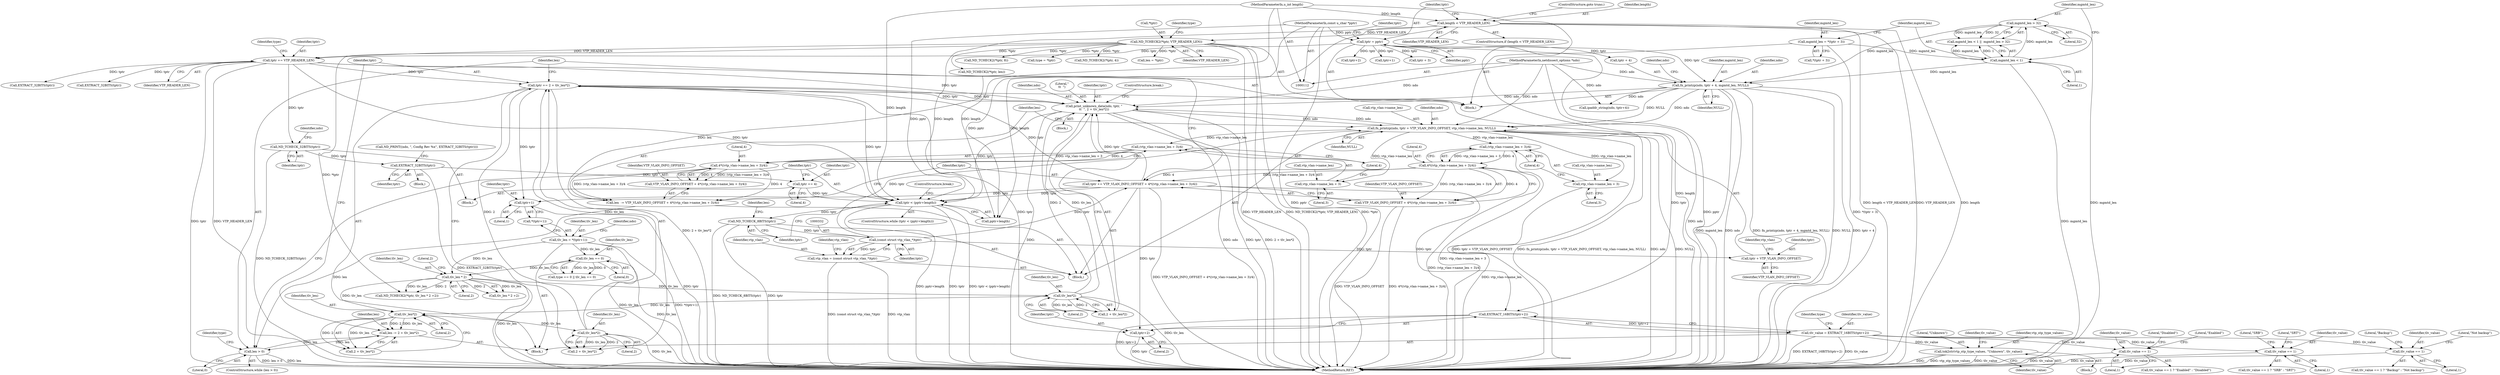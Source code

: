 digraph "0_tcpdump_c5dd7bef5e54da5996dc4713284aa6266ae75b75@pointer" {
"1000550" [label="(Call,tptr += 2 + tlv_len*2)"];
"1000554" [label="(Call,tlv_len*2)"];
"1000547" [label="(Call,tlv_len*2)"];
"1000539" [label="(Call,tlv_len*2)"];
"1000448" [label="(Call,tlv_len * 2)"];
"1000439" [label="(Call,tlv_len == 0)"];
"1000417" [label="(Call,tlv_len = *(tptr+1))"];
"1000213" [label="(Call,tptr += VTP_HEADER_LEN)"];
"1000132" [label="(Call,ND_TCHECK2(*tptr, VTP_HEADER_LEN))"];
"1000125" [label="(Call,length < VTP_HEADER_LEN)"];
"1000115" [label="(MethodParameterIn,u_int length)"];
"1000129" [label="(Call,tptr = pptr)"];
"1000114" [label="(MethodParameterIn,const u_char *pptr)"];
"1000533" [label="(Call,print_unknown_data(ndo, tptr, \"\n\t\t  \", 2 + tlv_len*2))"];
"1000373" [label="(Call,fn_printzp(ndo, tptr + VTP_VLAN_INFO_OFFSET, vtp_vlan->name_len, NULL))"];
"1000192" [label="(Call,fn_printzp(ndo, tptr + 4, mgmtd_len, NULL))"];
"1000113" [label="(MethodParameterIn,netdissect_options *ndo)"];
"1000181" [label="(Call,mgmtd_len > 32)"];
"1000178" [label="(Call,mgmtd_len < 1)"];
"1000170" [label="(Call,mgmtd_len = *(tptr + 3))"];
"1000331" [label="(Call,(const struct vtp_vlan_*)tptr)"];
"1000314" [label="(Call,ND_TCHECK_8BITS(tptr))"];
"1000308" [label="(Call,tptr < (pptr+length))"];
"1000395" [label="(Call,tptr += VTP_VLAN_INFO_OFFSET + 4*((vtp_vlan->name_len + 3)/4))"];
"1000399" [label="(Call,4*((vtp_vlan->name_len + 3)/4))"];
"1000401" [label="(Call,(vtp_vlan->name_len + 3)/4)"];
"1000304" [label="(Call,tptr += 4)"];
"1000302" [label="(Call,EXTRACT_32BITS(tptr))"];
"1000295" [label="(Call,ND_TCHECK_32BITS(tptr))"];
"1000550" [label="(Call,tptr += 2 + tlv_len*2)"];
"1000329" [label="(Call,vtp_vlan = (const struct vtp_vlan_*)tptr)"];
"1000388" [label="(Call,(vtp_vlan->name_len + 3)/4)"];
"1000386" [label="(Call,4*((vtp_vlan->name_len + 3)/4))"];
"1000382" [label="(Call,len  -= VTP_VLAN_INFO_OFFSET + 4*((vtp_vlan->name_len + 3)/4))"];
"1000409" [label="(Call,len > 0)"];
"1000543" [label="(Call,len -= 2 + tlv_len*2)"];
"1000384" [label="(Call,VTP_VLAN_INFO_OFFSET + 4*((vtp_vlan->name_len + 3)/4))"];
"1000389" [label="(Call,vtp_vlan->name_len + 3)"];
"1000420" [label="(Call,tptr+1)"];
"1000454" [label="(Call,EXTRACT_16BITS(tptr+2))"];
"1000452" [label="(Call,tlv_value = EXTRACT_16BITS(tptr+2))"];
"1000477" [label="(Call,tlv_value == 1)"];
"1000491" [label="(Call,tok2str(vtp_stp_type_values, \"Unknown\", tlv_value))"];
"1000505" [label="(Call,tlv_value == 1)"];
"1000520" [label="(Call,tlv_value == 1)"];
"1000455" [label="(Call,tptr+2)"];
"1000397" [label="(Call,VTP_VLAN_INFO_OFFSET + 4*((vtp_vlan->name_len + 3)/4))"];
"1000402" [label="(Call,vtp_vlan->name_len + 3)"];
"1000375" [label="(Call,tptr + VTP_VLAN_INFO_OFFSET)"];
"1000422" [label="(Literal,1)"];
"1000419" [label="(Call,*(tptr+1))"];
"1000490" [label="(Block,)"];
"1000171" [label="(Identifier,mgmtd_len)"];
"1000307" [label="(ControlStructure,while (tptr < (pptr+length)))"];
"1000193" [label="(Identifier,ndo)"];
"1000491" [label="(Call,tok2str(vtp_stp_type_values, \"Unknown\", tlv_value))"];
"1000129" [label="(Call,tptr = pptr)"];
"1000295" [label="(Call,ND_TCHECK_32BITS(tptr))"];
"1000401" [label="(Call,(vtp_vlan->name_len + 3)/4)"];
"1000387" [label="(Literal,4)"];
"1000330" [label="(Identifier,vtp_vlan)"];
"1000400" [label="(Literal,4)"];
"1000550" [label="(Call,tptr += 2 + tlv_len*2)"];
"1000440" [label="(Identifier,tlv_len)"];
"1000302" [label="(Call,EXTRACT_32BITS(tptr))"];
"1000479" [label="(Literal,1)"];
"1000448" [label="(Call,tlv_len * 2)"];
"1000551" [label="(Identifier,tptr)"];
"1000537" [label="(Call,2 + tlv_len*2)"];
"1000541" [label="(Literal,2)"];
"1000194" [label="(Call,tptr + 4)"];
"1000210" [label="(Call,tptr+2)"];
"1000218" [label="(Block,)"];
"1000139" [label="(Call,tptr+1)"];
"1000300" [label="(Block,)"];
"1000296" [label="(Identifier,tptr)"];
"1000507" [label="(Literal,1)"];
"1000336" [label="(Identifier,vtp_vlan)"];
"1000390" [label="(Call,vtp_vlan->name_len)"];
"1000377" [label="(Identifier,VTP_VLAN_INFO_OFFSET)"];
"1000523" [label="(Literal,\"Backup\")"];
"1000297" [label="(Call,ND_PRINT((ndo, \", Config Rev %x\", EXTRACT_32BITS(tptr))))"];
"1000454" [label="(Call,EXTRACT_16BITS(tptr+2))"];
"1000477" [label="(Call,tlv_value == 1)"];
"1000183" [label="(Literal,32)"];
"1000545" [label="(Call,2 + tlv_len*2)"];
"1000568" [label="(Call,EXTRACT_32BITS(tptr))"];
"1000314" [label="(Call,ND_TCHECK_8BITS(tptr))"];
"1000172" [label="(Call,*(tptr + 3))"];
"1000215" [label="(Identifier,VTP_HEADER_LEN)"];
"1000556" [label="(Literal,2)"];
"1000382" [label="(Call,len  -= VTP_VLAN_INFO_OFFSET + 4*((vtp_vlan->name_len + 3)/4))"];
"1000413" [label="(Call,type = *tptr)"];
"1000409" [label="(Call,len > 0)"];
"1000181" [label="(Call,mgmtd_len > 32)"];
"1000217" [label="(Identifier,type)"];
"1000508" [label="(Literal,\"SRB\")"];
"1000137" [label="(Identifier,type)"];
"1000124" [label="(ControlStructure,if (length < VTP_HEADER_LEN))"];
"1000214" [label="(Identifier,tptr)"];
"1000452" [label="(Call,tlv_value = EXTRACT_16BITS(tptr+2))"];
"1000478" [label="(Identifier,tlv_value)"];
"1000435" [label="(Call,type == 0 || tlv_len == 0)"];
"1000536" [label="(Literal,\"\n\t\t  \")"];
"1000450" [label="(Literal,2)"];
"1000375" [label="(Call,tptr + VTP_VLAN_INFO_OFFSET)"];
"1000198" [label="(Identifier,NULL)"];
"1000213" [label="(Call,tptr += VTP_HEADER_LEN)"];
"1000449" [label="(Identifier,tlv_len)"];
"1000414" [label="(Identifier,type)"];
"1000306" [label="(Literal,4)"];
"1000555" [label="(Identifier,tlv_len)"];
"1000127" [label="(Identifier,VTP_HEADER_LEN)"];
"1000543" [label="(Call,len -= 2 + tlv_len*2)"];
"1000552" [label="(Call,2 + tlv_len*2)"];
"1000408" [label="(ControlStructure,while (len > 0))"];
"1000178" [label="(Call,mgmtd_len < 1)"];
"1000304" [label="(Call,tptr += 4)"];
"1000548" [label="(Identifier,tlv_len)"];
"1000544" [label="(Identifier,len)"];
"1000535" [label="(Identifier,tptr)"];
"1000170" [label="(Call,mgmtd_len = *(tptr + 3))"];
"1000402" [label="(Call,vtp_vlan->name_len + 3)"];
"1000115" [label="(MethodParameterIn,u_int length)"];
"1000521" [label="(Identifier,tlv_value)"];
"1000331" [label="(Call,(const struct vtp_vlan_*)tptr)"];
"1000520" [label="(Call,tlv_value == 1)"];
"1000581" [label="(MethodReturn,RET)"];
"1000522" [label="(Literal,1)"];
"1000384" [label="(Call,VTP_VLAN_INFO_OFFSET + 4*((vtp_vlan->name_len + 3)/4))"];
"1000128" [label="(ControlStructure,goto trunc;)"];
"1000173" [label="(Call,tptr + 3)"];
"1000299" [label="(Identifier,ndo)"];
"1000376" [label="(Identifier,tptr)"];
"1000113" [label="(MethodParameterIn,netdissect_options *ndo)"];
"1000134" [label="(Identifier,tptr)"];
"1000385" [label="(Identifier,VTP_VLAN_INFO_OFFSET)"];
"1000315" [label="(Identifier,tptr)"];
"1000386" [label="(Call,4*((vtp_vlan->name_len + 3)/4))"];
"1000505" [label="(Call,tlv_value == 1)"];
"1000559" [label="(Call,ND_TCHECK2(*tptr, 4))"];
"1000425" [label="(Identifier,ndo)"];
"1000309" [label="(Identifier,tptr)"];
"1000447" [label="(Call,tlv_len * 2 +2)"];
"1000399" [label="(Call,4*((vtp_vlan->name_len + 3)/4))"];
"1000554" [label="(Call,tlv_len*2)"];
"1000476" [label="(Call,tlv_value == 1 ? \"Enabled\" : \"Disabled\")"];
"1000316" [label="(Call,len = *tptr)"];
"1000389" [label="(Call,vtp_vlan->name_len + 3)"];
"1000421" [label="(Identifier,tptr)"];
"1000305" [label="(Identifier,tptr)"];
"1000460" [label="(Block,)"];
"1000126" [label="(Identifier,length)"];
"1000504" [label="(Call,tlv_value == 1 ? \"SRB\" : \"SRT\")"];
"1000303" [label="(Identifier,tptr)"];
"1000394" [label="(Literal,4)"];
"1000451" [label="(Literal,2)"];
"1000383" [label="(Identifier,len)"];
"1000509" [label="(Literal,\"SRT\")"];
"1000542" [label="(ControlStructure,break;)"];
"1000412" [label="(Block,)"];
"1000373" [label="(Call,fn_printzp(ndo, tptr + VTP_VLAN_INFO_OFFSET, vtp_vlan->name_len, NULL))"];
"1000481" [label="(Literal,\"Disabled\")"];
"1000192" [label="(Call,fn_printzp(ndo, tptr + 4, mgmtd_len, NULL))"];
"1000177" [label="(Call,mgmtd_len < 1 ||  mgmtd_len > 32)"];
"1000492" [label="(Identifier,vtp_stp_type_values)"];
"1000182" [label="(Identifier,mgmtd_len)"];
"1000480" [label="(Literal,\"Enabled\")"];
"1000557" [label="(ControlStructure,break;)"];
"1000417" [label="(Call,tlv_len = *(tptr+1))"];
"1000533" [label="(Call,print_unknown_data(ndo, tptr, \"\n\t\t  \", 2 + tlv_len*2))"];
"1000131" [label="(Identifier,pptr)"];
"1000453" [label="(Identifier,tlv_value)"];
"1000493" [label="(Literal,\"Unknown\")"];
"1000444" [label="(Call,ND_TCHECK2(*tptr, tlv_len * 2 +2))"];
"1000132" [label="(Call,ND_TCHECK2(*tptr, VTP_HEADER_LEN))"];
"1000457" [label="(Literal,2)"];
"1000397" [label="(Call,VTP_VLAN_INFO_OFFSET + 4*((vtp_vlan->name_len + 3)/4))"];
"1000549" [label="(Literal,2)"];
"1000540" [label="(Identifier,tlv_len)"];
"1000398" [label="(Identifier,VTP_VLAN_INFO_OFFSET)"];
"1000179" [label="(Identifier,mgmtd_len)"];
"1000524" [label="(Literal,\"Not backup\")"];
"1000439" [label="(Call,tlv_len == 0)"];
"1000455" [label="(Call,tptr+2)"];
"1000381" [label="(Identifier,NULL)"];
"1000459" [label="(Identifier,type)"];
"1000135" [label="(Identifier,VTP_HEADER_LEN)"];
"1000325" [label="(Call,ND_TCHECK2(*tptr, len))"];
"1000456" [label="(Identifier,tptr)"];
"1000130" [label="(Identifier,tptr)"];
"1000539" [label="(Call,tlv_len*2)"];
"1000403" [label="(Call,vtp_vlan->name_len)"];
"1000406" [label="(Literal,3)"];
"1000308" [label="(Call,tptr < (pptr+length))"];
"1000201" [label="(Identifier,ndo)"];
"1000494" [label="(Identifier,tlv_value)"];
"1000519" [label="(Call,tlv_value == 1 ? \"Backup\" : \"Not backup\")"];
"1000317" [label="(Identifier,len)"];
"1000329" [label="(Call,vtp_vlan = (const struct vtp_vlan_*)tptr)"];
"1000197" [label="(Identifier,mgmtd_len)"];
"1000180" [label="(Literal,1)"];
"1000232" [label="(Call,ipaddr_string(ndo, tptr+4))"];
"1000396" [label="(Identifier,tptr)"];
"1000374" [label="(Identifier,ndo)"];
"1000393" [label="(Literal,3)"];
"1000506" [label="(Identifier,tlv_value)"];
"1000410" [label="(Identifier,len)"];
"1000125" [label="(Call,length < VTP_HEADER_LEN)"];
"1000388" [label="(Call,(vtp_vlan->name_len + 3)/4)"];
"1000114" [label="(MethodParameterIn,const u_char *pptr)"];
"1000441" [label="(Literal,0)"];
"1000395" [label="(Call,tptr += VTP_VLAN_INFO_OFFSET + 4*((vtp_vlan->name_len + 3)/4))"];
"1000313" [label="(Block,)"];
"1000418" [label="(Identifier,tlv_len)"];
"1000310" [label="(Call,pptr+length)"];
"1000407" [label="(Literal,4)"];
"1000534" [label="(Identifier,ndo)"];
"1000378" [label="(Call,vtp_vlan->name_len)"];
"1000379" [label="(Identifier,vtp_vlan)"];
"1000547" [label="(Call,tlv_len*2)"];
"1000116" [label="(Block,)"];
"1000133" [label="(Call,*tptr)"];
"1000220" [label="(Call,ND_TCHECK2(*tptr, 8))"];
"1000333" [label="(Identifier,tptr)"];
"1000230" [label="(Call,EXTRACT_32BITS(tptr))"];
"1000420" [label="(Call,tptr+1)"];
"1000495" [label="(Identifier,tlv_value)"];
"1000411" [label="(Literal,0)"];
"1000550" -> "1000412"  [label="AST: "];
"1000550" -> "1000552"  [label="CFG: "];
"1000551" -> "1000550"  [label="AST: "];
"1000552" -> "1000550"  [label="AST: "];
"1000410" -> "1000550"  [label="CFG: "];
"1000550" -> "1000581"  [label="DDG: 2 + tlv_len*2"];
"1000550" -> "1000308"  [label="DDG: tptr"];
"1000550" -> "1000420"  [label="DDG: tptr"];
"1000550" -> "1000454"  [label="DDG: tptr"];
"1000550" -> "1000455"  [label="DDG: tptr"];
"1000550" -> "1000533"  [label="DDG: tptr"];
"1000554" -> "1000550"  [label="DDG: tlv_len"];
"1000554" -> "1000550"  [label="DDG: 2"];
"1000213" -> "1000550"  [label="DDG: tptr"];
"1000533" -> "1000550"  [label="DDG: tptr"];
"1000395" -> "1000550"  [label="DDG: tptr"];
"1000554" -> "1000552"  [label="AST: "];
"1000554" -> "1000556"  [label="CFG: "];
"1000555" -> "1000554"  [label="AST: "];
"1000556" -> "1000554"  [label="AST: "];
"1000552" -> "1000554"  [label="CFG: "];
"1000554" -> "1000581"  [label="DDG: tlv_len"];
"1000554" -> "1000552"  [label="DDG: tlv_len"];
"1000554" -> "1000552"  [label="DDG: 2"];
"1000547" -> "1000554"  [label="DDG: tlv_len"];
"1000547" -> "1000545"  [label="AST: "];
"1000547" -> "1000549"  [label="CFG: "];
"1000548" -> "1000547"  [label="AST: "];
"1000549" -> "1000547"  [label="AST: "];
"1000545" -> "1000547"  [label="CFG: "];
"1000547" -> "1000543"  [label="DDG: tlv_len"];
"1000547" -> "1000543"  [label="DDG: 2"];
"1000547" -> "1000545"  [label="DDG: tlv_len"];
"1000547" -> "1000545"  [label="DDG: 2"];
"1000539" -> "1000547"  [label="DDG: tlv_len"];
"1000448" -> "1000547"  [label="DDG: tlv_len"];
"1000539" -> "1000537"  [label="AST: "];
"1000539" -> "1000541"  [label="CFG: "];
"1000540" -> "1000539"  [label="AST: "];
"1000541" -> "1000539"  [label="AST: "];
"1000537" -> "1000539"  [label="CFG: "];
"1000539" -> "1000581"  [label="DDG: tlv_len"];
"1000539" -> "1000533"  [label="DDG: tlv_len"];
"1000539" -> "1000533"  [label="DDG: 2"];
"1000539" -> "1000537"  [label="DDG: tlv_len"];
"1000539" -> "1000537"  [label="DDG: 2"];
"1000448" -> "1000539"  [label="DDG: tlv_len"];
"1000448" -> "1000447"  [label="AST: "];
"1000448" -> "1000450"  [label="CFG: "];
"1000449" -> "1000448"  [label="AST: "];
"1000450" -> "1000448"  [label="AST: "];
"1000451" -> "1000448"  [label="CFG: "];
"1000448" -> "1000581"  [label="DDG: tlv_len"];
"1000448" -> "1000444"  [label="DDG: tlv_len"];
"1000448" -> "1000444"  [label="DDG: 2"];
"1000448" -> "1000447"  [label="DDG: tlv_len"];
"1000448" -> "1000447"  [label="DDG: 2"];
"1000439" -> "1000448"  [label="DDG: tlv_len"];
"1000417" -> "1000448"  [label="DDG: tlv_len"];
"1000439" -> "1000435"  [label="AST: "];
"1000439" -> "1000441"  [label="CFG: "];
"1000440" -> "1000439"  [label="AST: "];
"1000441" -> "1000439"  [label="AST: "];
"1000435" -> "1000439"  [label="CFG: "];
"1000439" -> "1000581"  [label="DDG: tlv_len"];
"1000439" -> "1000435"  [label="DDG: tlv_len"];
"1000439" -> "1000435"  [label="DDG: 0"];
"1000417" -> "1000439"  [label="DDG: tlv_len"];
"1000417" -> "1000412"  [label="AST: "];
"1000417" -> "1000419"  [label="CFG: "];
"1000418" -> "1000417"  [label="AST: "];
"1000419" -> "1000417"  [label="AST: "];
"1000425" -> "1000417"  [label="CFG: "];
"1000417" -> "1000581"  [label="DDG: tlv_len"];
"1000417" -> "1000581"  [label="DDG: *(tptr+1)"];
"1000213" -> "1000116"  [label="AST: "];
"1000213" -> "1000215"  [label="CFG: "];
"1000214" -> "1000213"  [label="AST: "];
"1000215" -> "1000213"  [label="AST: "];
"1000217" -> "1000213"  [label="CFG: "];
"1000213" -> "1000581"  [label="DDG: tptr"];
"1000213" -> "1000581"  [label="DDG: VTP_HEADER_LEN"];
"1000132" -> "1000213"  [label="DDG: VTP_HEADER_LEN"];
"1000129" -> "1000213"  [label="DDG: tptr"];
"1000213" -> "1000230"  [label="DDG: tptr"];
"1000213" -> "1000295"  [label="DDG: tptr"];
"1000213" -> "1000308"  [label="DDG: tptr"];
"1000213" -> "1000533"  [label="DDG: tptr"];
"1000213" -> "1000568"  [label="DDG: tptr"];
"1000132" -> "1000116"  [label="AST: "];
"1000132" -> "1000135"  [label="CFG: "];
"1000133" -> "1000132"  [label="AST: "];
"1000135" -> "1000132"  [label="AST: "];
"1000137" -> "1000132"  [label="CFG: "];
"1000132" -> "1000581"  [label="DDG: ND_TCHECK2(*tptr, VTP_HEADER_LEN)"];
"1000132" -> "1000581"  [label="DDG: *tptr"];
"1000132" -> "1000581"  [label="DDG: VTP_HEADER_LEN"];
"1000125" -> "1000132"  [label="DDG: VTP_HEADER_LEN"];
"1000132" -> "1000220"  [label="DDG: *tptr"];
"1000132" -> "1000316"  [label="DDG: *tptr"];
"1000132" -> "1000325"  [label="DDG: *tptr"];
"1000132" -> "1000413"  [label="DDG: *tptr"];
"1000132" -> "1000444"  [label="DDG: *tptr"];
"1000132" -> "1000559"  [label="DDG: *tptr"];
"1000125" -> "1000124"  [label="AST: "];
"1000125" -> "1000127"  [label="CFG: "];
"1000126" -> "1000125"  [label="AST: "];
"1000127" -> "1000125"  [label="AST: "];
"1000128" -> "1000125"  [label="CFG: "];
"1000130" -> "1000125"  [label="CFG: "];
"1000125" -> "1000581"  [label="DDG: length"];
"1000125" -> "1000581"  [label="DDG: length < VTP_HEADER_LEN"];
"1000125" -> "1000581"  [label="DDG: VTP_HEADER_LEN"];
"1000115" -> "1000125"  [label="DDG: length"];
"1000125" -> "1000308"  [label="DDG: length"];
"1000125" -> "1000310"  [label="DDG: length"];
"1000115" -> "1000112"  [label="AST: "];
"1000115" -> "1000581"  [label="DDG: length"];
"1000115" -> "1000308"  [label="DDG: length"];
"1000115" -> "1000310"  [label="DDG: length"];
"1000129" -> "1000116"  [label="AST: "];
"1000129" -> "1000131"  [label="CFG: "];
"1000130" -> "1000129"  [label="AST: "];
"1000131" -> "1000129"  [label="AST: "];
"1000134" -> "1000129"  [label="CFG: "];
"1000129" -> "1000581"  [label="DDG: pptr"];
"1000114" -> "1000129"  [label="DDG: pptr"];
"1000129" -> "1000139"  [label="DDG: tptr"];
"1000129" -> "1000173"  [label="DDG: tptr"];
"1000129" -> "1000192"  [label="DDG: tptr"];
"1000129" -> "1000194"  [label="DDG: tptr"];
"1000129" -> "1000210"  [label="DDG: tptr"];
"1000114" -> "1000112"  [label="AST: "];
"1000114" -> "1000581"  [label="DDG: pptr"];
"1000114" -> "1000308"  [label="DDG: pptr"];
"1000114" -> "1000310"  [label="DDG: pptr"];
"1000533" -> "1000460"  [label="AST: "];
"1000533" -> "1000537"  [label="CFG: "];
"1000534" -> "1000533"  [label="AST: "];
"1000535" -> "1000533"  [label="AST: "];
"1000536" -> "1000533"  [label="AST: "];
"1000537" -> "1000533"  [label="AST: "];
"1000542" -> "1000533"  [label="CFG: "];
"1000533" -> "1000581"  [label="DDG: "];
"1000533" -> "1000581"  [label="DDG: ndo"];
"1000533" -> "1000581"  [label="DDG: tptr"];
"1000533" -> "1000581"  [label="DDG: 2 + tlv_len*2"];
"1000533" -> "1000308"  [label="DDG: tptr"];
"1000533" -> "1000373"  [label="DDG: ndo"];
"1000373" -> "1000533"  [label="DDG: ndo"];
"1000192" -> "1000533"  [label="DDG: ndo"];
"1000113" -> "1000533"  [label="DDG: ndo"];
"1000395" -> "1000533"  [label="DDG: tptr"];
"1000373" -> "1000313"  [label="AST: "];
"1000373" -> "1000381"  [label="CFG: "];
"1000374" -> "1000373"  [label="AST: "];
"1000375" -> "1000373"  [label="AST: "];
"1000378" -> "1000373"  [label="AST: "];
"1000381" -> "1000373"  [label="AST: "];
"1000383" -> "1000373"  [label="CFG: "];
"1000373" -> "1000581"  [label="DDG: tptr + VTP_VLAN_INFO_OFFSET"];
"1000373" -> "1000581"  [label="DDG: fn_printzp(ndo, tptr + VTP_VLAN_INFO_OFFSET, vtp_vlan->name_len, NULL)"];
"1000373" -> "1000581"  [label="DDG: ndo"];
"1000373" -> "1000581"  [label="DDG: NULL"];
"1000192" -> "1000373"  [label="DDG: ndo"];
"1000192" -> "1000373"  [label="DDG: NULL"];
"1000113" -> "1000373"  [label="DDG: ndo"];
"1000331" -> "1000373"  [label="DDG: tptr"];
"1000373" -> "1000388"  [label="DDG: vtp_vlan->name_len"];
"1000373" -> "1000389"  [label="DDG: vtp_vlan->name_len"];
"1000373" -> "1000401"  [label="DDG: vtp_vlan->name_len"];
"1000373" -> "1000402"  [label="DDG: vtp_vlan->name_len"];
"1000192" -> "1000116"  [label="AST: "];
"1000192" -> "1000198"  [label="CFG: "];
"1000193" -> "1000192"  [label="AST: "];
"1000194" -> "1000192"  [label="AST: "];
"1000197" -> "1000192"  [label="AST: "];
"1000198" -> "1000192"  [label="AST: "];
"1000201" -> "1000192"  [label="CFG: "];
"1000192" -> "1000581"  [label="DDG: tptr + 4"];
"1000192" -> "1000581"  [label="DDG: mgmtd_len"];
"1000192" -> "1000581"  [label="DDG: ndo"];
"1000192" -> "1000581"  [label="DDG: fn_printzp(ndo, tptr + 4, mgmtd_len, NULL)"];
"1000192" -> "1000581"  [label="DDG: NULL"];
"1000113" -> "1000192"  [label="DDG: ndo"];
"1000181" -> "1000192"  [label="DDG: mgmtd_len"];
"1000178" -> "1000192"  [label="DDG: mgmtd_len"];
"1000192" -> "1000232"  [label="DDG: ndo"];
"1000113" -> "1000112"  [label="AST: "];
"1000113" -> "1000581"  [label="DDG: ndo"];
"1000113" -> "1000232"  [label="DDG: ndo"];
"1000181" -> "1000177"  [label="AST: "];
"1000181" -> "1000183"  [label="CFG: "];
"1000182" -> "1000181"  [label="AST: "];
"1000183" -> "1000181"  [label="AST: "];
"1000177" -> "1000181"  [label="CFG: "];
"1000181" -> "1000581"  [label="DDG: mgmtd_len"];
"1000181" -> "1000177"  [label="DDG: mgmtd_len"];
"1000181" -> "1000177"  [label="DDG: 32"];
"1000178" -> "1000181"  [label="DDG: mgmtd_len"];
"1000178" -> "1000177"  [label="AST: "];
"1000178" -> "1000180"  [label="CFG: "];
"1000179" -> "1000178"  [label="AST: "];
"1000180" -> "1000178"  [label="AST: "];
"1000182" -> "1000178"  [label="CFG: "];
"1000177" -> "1000178"  [label="CFG: "];
"1000178" -> "1000581"  [label="DDG: mgmtd_len"];
"1000178" -> "1000177"  [label="DDG: mgmtd_len"];
"1000178" -> "1000177"  [label="DDG: 1"];
"1000170" -> "1000178"  [label="DDG: mgmtd_len"];
"1000170" -> "1000116"  [label="AST: "];
"1000170" -> "1000172"  [label="CFG: "];
"1000171" -> "1000170"  [label="AST: "];
"1000172" -> "1000170"  [label="AST: "];
"1000179" -> "1000170"  [label="CFG: "];
"1000170" -> "1000581"  [label="DDG: *(tptr + 3)"];
"1000331" -> "1000329"  [label="AST: "];
"1000331" -> "1000333"  [label="CFG: "];
"1000332" -> "1000331"  [label="AST: "];
"1000333" -> "1000331"  [label="AST: "];
"1000329" -> "1000331"  [label="CFG: "];
"1000331" -> "1000329"  [label="DDG: tptr"];
"1000314" -> "1000331"  [label="DDG: tptr"];
"1000331" -> "1000375"  [label="DDG: tptr"];
"1000331" -> "1000395"  [label="DDG: tptr"];
"1000314" -> "1000313"  [label="AST: "];
"1000314" -> "1000315"  [label="CFG: "];
"1000315" -> "1000314"  [label="AST: "];
"1000317" -> "1000314"  [label="CFG: "];
"1000314" -> "1000581"  [label="DDG: tptr"];
"1000314" -> "1000581"  [label="DDG: ND_TCHECK_8BITS(tptr)"];
"1000308" -> "1000314"  [label="DDG: tptr"];
"1000308" -> "1000307"  [label="AST: "];
"1000308" -> "1000310"  [label="CFG: "];
"1000309" -> "1000308"  [label="AST: "];
"1000310" -> "1000308"  [label="AST: "];
"1000315" -> "1000308"  [label="CFG: "];
"1000557" -> "1000308"  [label="CFG: "];
"1000308" -> "1000581"  [label="DDG: pptr+length"];
"1000308" -> "1000581"  [label="DDG: tptr"];
"1000308" -> "1000581"  [label="DDG: tptr < (pptr+length)"];
"1000395" -> "1000308"  [label="DDG: tptr"];
"1000304" -> "1000308"  [label="DDG: tptr"];
"1000395" -> "1000313"  [label="AST: "];
"1000395" -> "1000397"  [label="CFG: "];
"1000396" -> "1000395"  [label="AST: "];
"1000397" -> "1000395"  [label="AST: "];
"1000410" -> "1000395"  [label="CFG: "];
"1000395" -> "1000581"  [label="DDG: VTP_VLAN_INFO_OFFSET + 4*((vtp_vlan->name_len + 3)/4)"];
"1000399" -> "1000395"  [label="DDG: 4"];
"1000399" -> "1000395"  [label="DDG: (vtp_vlan->name_len + 3)/4"];
"1000395" -> "1000420"  [label="DDG: tptr"];
"1000395" -> "1000454"  [label="DDG: tptr"];
"1000395" -> "1000455"  [label="DDG: tptr"];
"1000399" -> "1000397"  [label="AST: "];
"1000399" -> "1000401"  [label="CFG: "];
"1000400" -> "1000399"  [label="AST: "];
"1000401" -> "1000399"  [label="AST: "];
"1000397" -> "1000399"  [label="CFG: "];
"1000399" -> "1000581"  [label="DDG: (vtp_vlan->name_len + 3)/4"];
"1000399" -> "1000397"  [label="DDG: 4"];
"1000399" -> "1000397"  [label="DDG: (vtp_vlan->name_len + 3)/4"];
"1000401" -> "1000399"  [label="DDG: vtp_vlan->name_len + 3"];
"1000401" -> "1000399"  [label="DDG: 4"];
"1000401" -> "1000407"  [label="CFG: "];
"1000402" -> "1000401"  [label="AST: "];
"1000407" -> "1000401"  [label="AST: "];
"1000401" -> "1000581"  [label="DDG: vtp_vlan->name_len + 3"];
"1000304" -> "1000218"  [label="AST: "];
"1000304" -> "1000306"  [label="CFG: "];
"1000305" -> "1000304"  [label="AST: "];
"1000306" -> "1000304"  [label="AST: "];
"1000309" -> "1000304"  [label="CFG: "];
"1000302" -> "1000304"  [label="DDG: tptr"];
"1000302" -> "1000300"  [label="AST: "];
"1000302" -> "1000303"  [label="CFG: "];
"1000303" -> "1000302"  [label="AST: "];
"1000297" -> "1000302"  [label="CFG: "];
"1000302" -> "1000581"  [label="DDG: EXTRACT_32BITS(tptr)"];
"1000295" -> "1000302"  [label="DDG: tptr"];
"1000295" -> "1000218"  [label="AST: "];
"1000295" -> "1000296"  [label="CFG: "];
"1000296" -> "1000295"  [label="AST: "];
"1000299" -> "1000295"  [label="CFG: "];
"1000295" -> "1000581"  [label="DDG: ND_TCHECK_32BITS(tptr)"];
"1000329" -> "1000313"  [label="AST: "];
"1000330" -> "1000329"  [label="AST: "];
"1000336" -> "1000329"  [label="CFG: "];
"1000329" -> "1000581"  [label="DDG: (const struct vtp_vlan_*)tptr"];
"1000329" -> "1000581"  [label="DDG: vtp_vlan"];
"1000388" -> "1000386"  [label="AST: "];
"1000388" -> "1000394"  [label="CFG: "];
"1000389" -> "1000388"  [label="AST: "];
"1000394" -> "1000388"  [label="AST: "];
"1000386" -> "1000388"  [label="CFG: "];
"1000388" -> "1000386"  [label="DDG: vtp_vlan->name_len + 3"];
"1000388" -> "1000386"  [label="DDG: 4"];
"1000386" -> "1000384"  [label="AST: "];
"1000387" -> "1000386"  [label="AST: "];
"1000384" -> "1000386"  [label="CFG: "];
"1000386" -> "1000382"  [label="DDG: 4"];
"1000386" -> "1000382"  [label="DDG: (vtp_vlan->name_len + 3)/4"];
"1000386" -> "1000384"  [label="DDG: 4"];
"1000386" -> "1000384"  [label="DDG: (vtp_vlan->name_len + 3)/4"];
"1000382" -> "1000313"  [label="AST: "];
"1000382" -> "1000384"  [label="CFG: "];
"1000383" -> "1000382"  [label="AST: "];
"1000384" -> "1000382"  [label="AST: "];
"1000396" -> "1000382"  [label="CFG: "];
"1000325" -> "1000382"  [label="DDG: len"];
"1000382" -> "1000409"  [label="DDG: len"];
"1000409" -> "1000408"  [label="AST: "];
"1000409" -> "1000411"  [label="CFG: "];
"1000410" -> "1000409"  [label="AST: "];
"1000411" -> "1000409"  [label="AST: "];
"1000309" -> "1000409"  [label="CFG: "];
"1000414" -> "1000409"  [label="CFG: "];
"1000409" -> "1000581"  [label="DDG: len > 0"];
"1000409" -> "1000581"  [label="DDG: len"];
"1000543" -> "1000409"  [label="DDG: len"];
"1000409" -> "1000543"  [label="DDG: len"];
"1000543" -> "1000412"  [label="AST: "];
"1000543" -> "1000545"  [label="CFG: "];
"1000544" -> "1000543"  [label="AST: "];
"1000545" -> "1000543"  [label="AST: "];
"1000551" -> "1000543"  [label="CFG: "];
"1000385" -> "1000384"  [label="AST: "];
"1000389" -> "1000393"  [label="CFG: "];
"1000390" -> "1000389"  [label="AST: "];
"1000393" -> "1000389"  [label="AST: "];
"1000394" -> "1000389"  [label="CFG: "];
"1000420" -> "1000419"  [label="AST: "];
"1000420" -> "1000422"  [label="CFG: "];
"1000421" -> "1000420"  [label="AST: "];
"1000422" -> "1000420"  [label="AST: "];
"1000419" -> "1000420"  [label="CFG: "];
"1000420" -> "1000581"  [label="DDG: tptr"];
"1000454" -> "1000452"  [label="AST: "];
"1000454" -> "1000455"  [label="CFG: "];
"1000455" -> "1000454"  [label="AST: "];
"1000452" -> "1000454"  [label="CFG: "];
"1000454" -> "1000581"  [label="DDG: tptr+2"];
"1000454" -> "1000452"  [label="DDG: tptr+2"];
"1000452" -> "1000412"  [label="AST: "];
"1000453" -> "1000452"  [label="AST: "];
"1000459" -> "1000452"  [label="CFG: "];
"1000452" -> "1000581"  [label="DDG: tlv_value"];
"1000452" -> "1000581"  [label="DDG: EXTRACT_16BITS(tptr+2)"];
"1000452" -> "1000477"  [label="DDG: tlv_value"];
"1000452" -> "1000491"  [label="DDG: tlv_value"];
"1000452" -> "1000505"  [label="DDG: tlv_value"];
"1000452" -> "1000520"  [label="DDG: tlv_value"];
"1000477" -> "1000476"  [label="AST: "];
"1000477" -> "1000479"  [label="CFG: "];
"1000478" -> "1000477"  [label="AST: "];
"1000479" -> "1000477"  [label="AST: "];
"1000480" -> "1000477"  [label="CFG: "];
"1000481" -> "1000477"  [label="CFG: "];
"1000477" -> "1000581"  [label="DDG: tlv_value"];
"1000491" -> "1000490"  [label="AST: "];
"1000491" -> "1000494"  [label="CFG: "];
"1000492" -> "1000491"  [label="AST: "];
"1000493" -> "1000491"  [label="AST: "];
"1000494" -> "1000491"  [label="AST: "];
"1000495" -> "1000491"  [label="CFG: "];
"1000491" -> "1000581"  [label="DDG: tlv_value"];
"1000491" -> "1000581"  [label="DDG: "];
"1000491" -> "1000581"  [label="DDG: vtp_stp_type_values"];
"1000505" -> "1000504"  [label="AST: "];
"1000505" -> "1000507"  [label="CFG: "];
"1000506" -> "1000505"  [label="AST: "];
"1000507" -> "1000505"  [label="AST: "];
"1000508" -> "1000505"  [label="CFG: "];
"1000509" -> "1000505"  [label="CFG: "];
"1000505" -> "1000581"  [label="DDG: tlv_value"];
"1000520" -> "1000519"  [label="AST: "];
"1000520" -> "1000522"  [label="CFG: "];
"1000521" -> "1000520"  [label="AST: "];
"1000522" -> "1000520"  [label="AST: "];
"1000523" -> "1000520"  [label="CFG: "];
"1000524" -> "1000520"  [label="CFG: "];
"1000520" -> "1000581"  [label="DDG: tlv_value"];
"1000455" -> "1000457"  [label="CFG: "];
"1000456" -> "1000455"  [label="AST: "];
"1000457" -> "1000455"  [label="AST: "];
"1000455" -> "1000581"  [label="DDG: tptr"];
"1000398" -> "1000397"  [label="AST: "];
"1000397" -> "1000581"  [label="DDG: VTP_VLAN_INFO_OFFSET"];
"1000397" -> "1000581"  [label="DDG: 4*((vtp_vlan->name_len + 3)/4)"];
"1000402" -> "1000406"  [label="CFG: "];
"1000403" -> "1000402"  [label="AST: "];
"1000406" -> "1000402"  [label="AST: "];
"1000407" -> "1000402"  [label="CFG: "];
"1000402" -> "1000581"  [label="DDG: vtp_vlan->name_len"];
"1000375" -> "1000377"  [label="CFG: "];
"1000376" -> "1000375"  [label="AST: "];
"1000377" -> "1000375"  [label="AST: "];
"1000379" -> "1000375"  [label="CFG: "];
}
